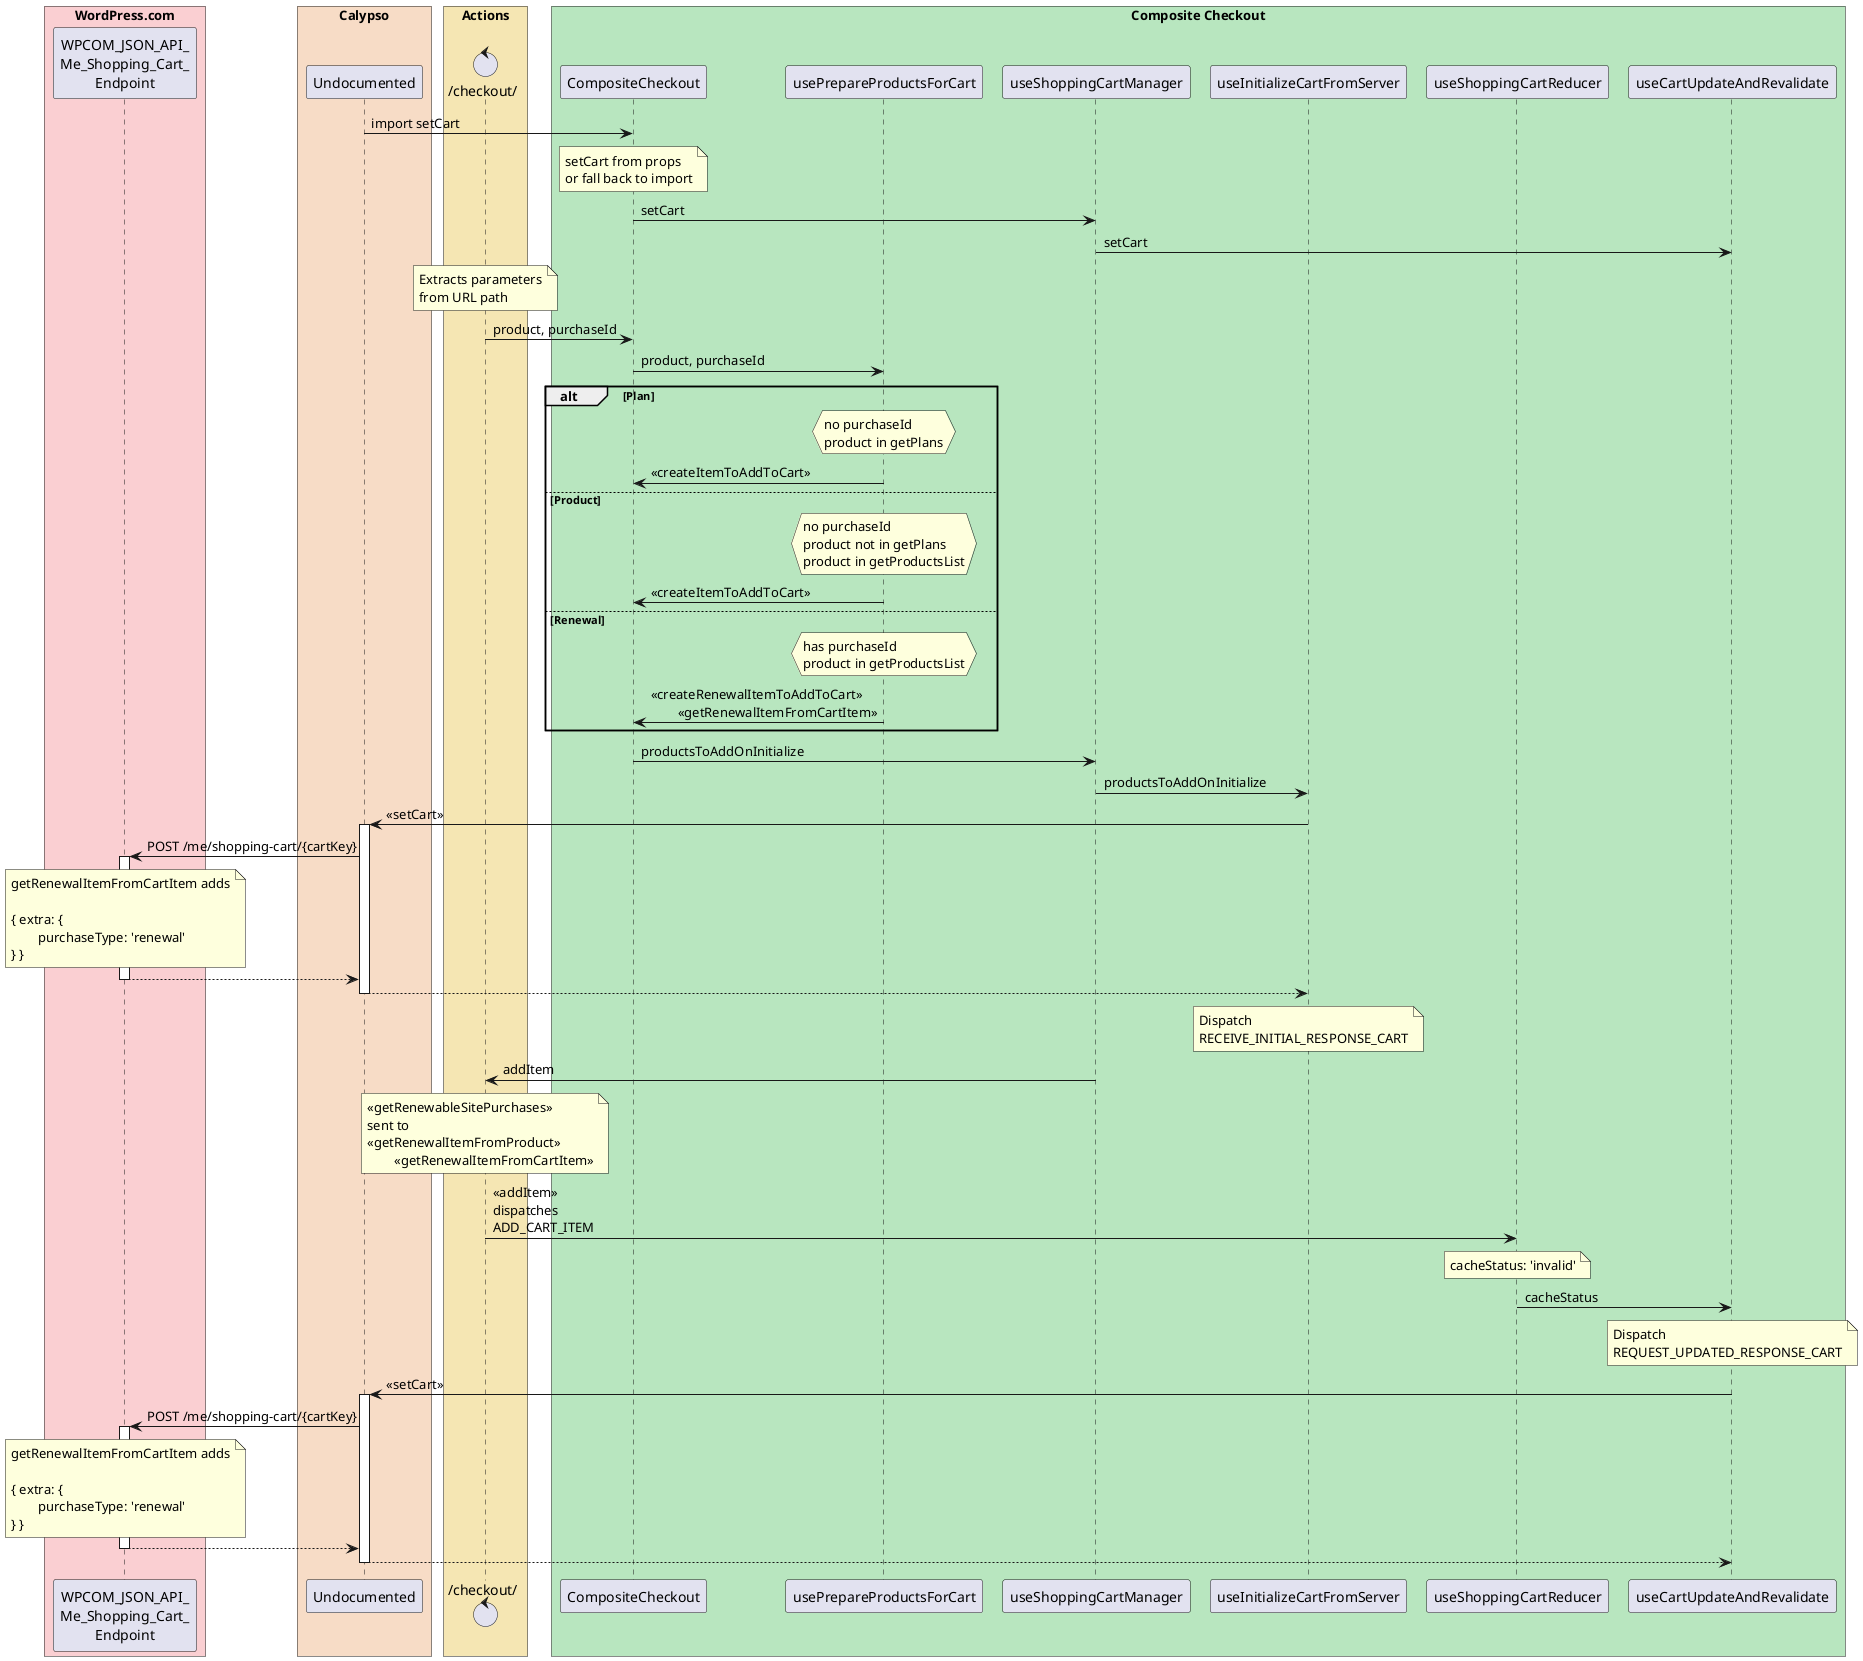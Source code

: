 @startuml

'red: #facfd2
'orange: #f7dcc6
'yellow: #f5e6b3
'green: #b8e6bf

skinparam ParticipantPadding 5
skinparam BoxPadding 5
box "WordPress.com" #facfd2
  participant WPCOM_JSON_API_Me_Shopping_Cart_Endpoint as "WPCOM_JSON_API_\nMe_Shopping_Cart_\nEndpoint"
end box
box "Calypso" #f7dcc6
  participant Undocumented
end box
box "Actions" #f5e6b3
	control CheckoutController as "/checkout/"
end box
box "Composite Checkout" #b8e6bf
  participant CompositeCheckout
  participant usePrepareProductsForCart
  participant useShoppingCartManager
  participant useInitializeCartFromServer
  participant useShoppingCartReducer
  participant useCartUpdateAndRevalidate
end box

'Imports
Undocumented -> CompositeCheckout : import setCart
note over CompositeCheckout
	setCart from props
	or fall back to import
end note
CompositeCheckout -> useShoppingCartManager : setCart
useShoppingCartManager -> useCartUpdateAndRevalidate : setCart

'Page load
note over CheckoutController
	Extracts parameters
	from URL path
end note
CheckoutController -> CompositeCheckout : product, purchaseId
CompositeCheckout -> usePrepareProductsForCart : product, purchaseId
alt Plan
	hnote over usePrepareProductsForCart
		no purchaseId
		product in getPlans
	end hnote
	usePrepareProductsForCart -> CompositeCheckout : << createItemToAddToCart >>
else Product
	hnote over usePrepareProductsForCart
		no purchaseId
		product not in getPlans
		product in getProductsList
	end hnote
	usePrepareProductsForCart -> CompositeCheckout : << createItemToAddToCart >>
else Renewal
	hnote over usePrepareProductsForCart
		has purchaseId
		product in getProductsList
	end hnote
	usePrepareProductsForCart -> CompositeCheckout : << createRenewalItemToAddToCart >>\n\t<< getRenewalItemFromCartItem >>
end
CompositeCheckout -> useShoppingCartManager : productsToAddOnInitialize
useShoppingCartManager -> useInitializeCartFromServer : productsToAddOnInitialize
useInitializeCartFromServer -> Undocumented : << setCart >>
activate Undocumented
Undocumented -> WPCOM_JSON_API_Me_Shopping_Cart_Endpoint : POST /me/shopping-cart/{cartKey}
activate WPCOM_JSON_API_Me_Shopping_Cart_Endpoint
'Explain renewal flags
note over WPCOM_JSON_API_Me_Shopping_Cart_Endpoint
	getRenewalItemFromCartItem adds

	{ extra: {
		purchaseType: 'renewal'
	} }
end note
return
return
note over useInitializeCartFromServer
	Dispatch
	RECEIVE_INITIAL_RESPONSE_CART
end note

'Active purchasing
useShoppingCartManager -> CheckoutController : addItem
note over CheckoutController
	<< getRenewableSitePurchases >>
	sent to
	<< getRenewalItemFromProduct >>
		<< getRenewalItemFromCartItem >>
end note

'Cache invalidation
CheckoutController -> useShoppingCartReducer : << addItem >>\ndispatches\nADD_CART_ITEM
note over useShoppingCartReducer
	cacheStatus: 'invalid'
end note
useShoppingCartReducer -> useCartUpdateAndRevalidate : cacheStatus
note over useCartUpdateAndRevalidate
	Dispatch
	REQUEST_UPDATED_RESPONSE_CART
end note
useCartUpdateAndRevalidate -> Undocumented : << setCart >>
activate Undocumented
Undocumented -> WPCOM_JSON_API_Me_Shopping_Cart_Endpoint : POST /me/shopping-cart/{cartKey}
activate WPCOM_JSON_API_Me_Shopping_Cart_Endpoint
'Explain renewal flags
note over WPCOM_JSON_API_Me_Shopping_Cart_Endpoint
	getRenewalItemFromCartItem adds

	{ extra: {
		purchaseType: 'renewal'
	} }
end note
return
return

@enduml
